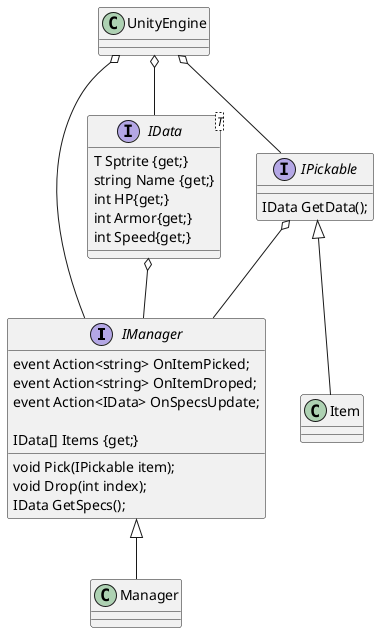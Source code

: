 @startuml
interface IManager
interface IData
interface IPickable

class Manager
class Item

IManager <|-- Manager
IData o-- IManager
IPickable o-- IManager
IPickable <|-- Item

UnityEngine o-- IManager
UnityEngine o-- IData
UnityEngine o-- IPickable 


interface IManager{
	event Action<string> OnItemPicked;
	event Action<string> OnItemDroped;
	event Action<IData> OnSpecsUpdate;

	void Pick(IPickable item);
	void Drop(int index);
	IData GetSpecs();
	IData[] Items {get;}

}

interface IPickable{
	IData GetData();
}

interface IData<T>{
	T Sptrite {get;}
	string Name {get;}
	int HP{get;}
	int Armor{get;}
	int Speed{get;}
}

@enduml
